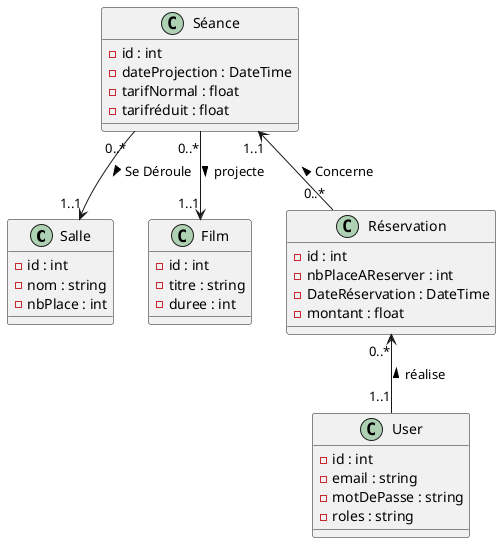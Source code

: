 @startuml

class Salle {
- id : int
- nom : string
- nbPlace : int
}

class Séance {
- id : int
- dateProjection : DateTime
- tarifNormal : float
- tarifréduit : float
}

class Film {
- id : int
- titre : string
- duree : int
}

class User {
- id : int
- email : string
- motDePasse : string
- roles : string
}

class Réservation {
- id : int
- nbPlaceAReserver : int
- DateRéservation : DateTime
- montant : float
}

Séance"0..*" --> "1..1"Film :> projecte
Séance"0..*" --> "1..1"Salle :> Se Déroule

Réservation"0..*" <-- "1..1"User :< réalise

Séance"1..1" <-- "0..*"Réservation :< Concerne
@enduml